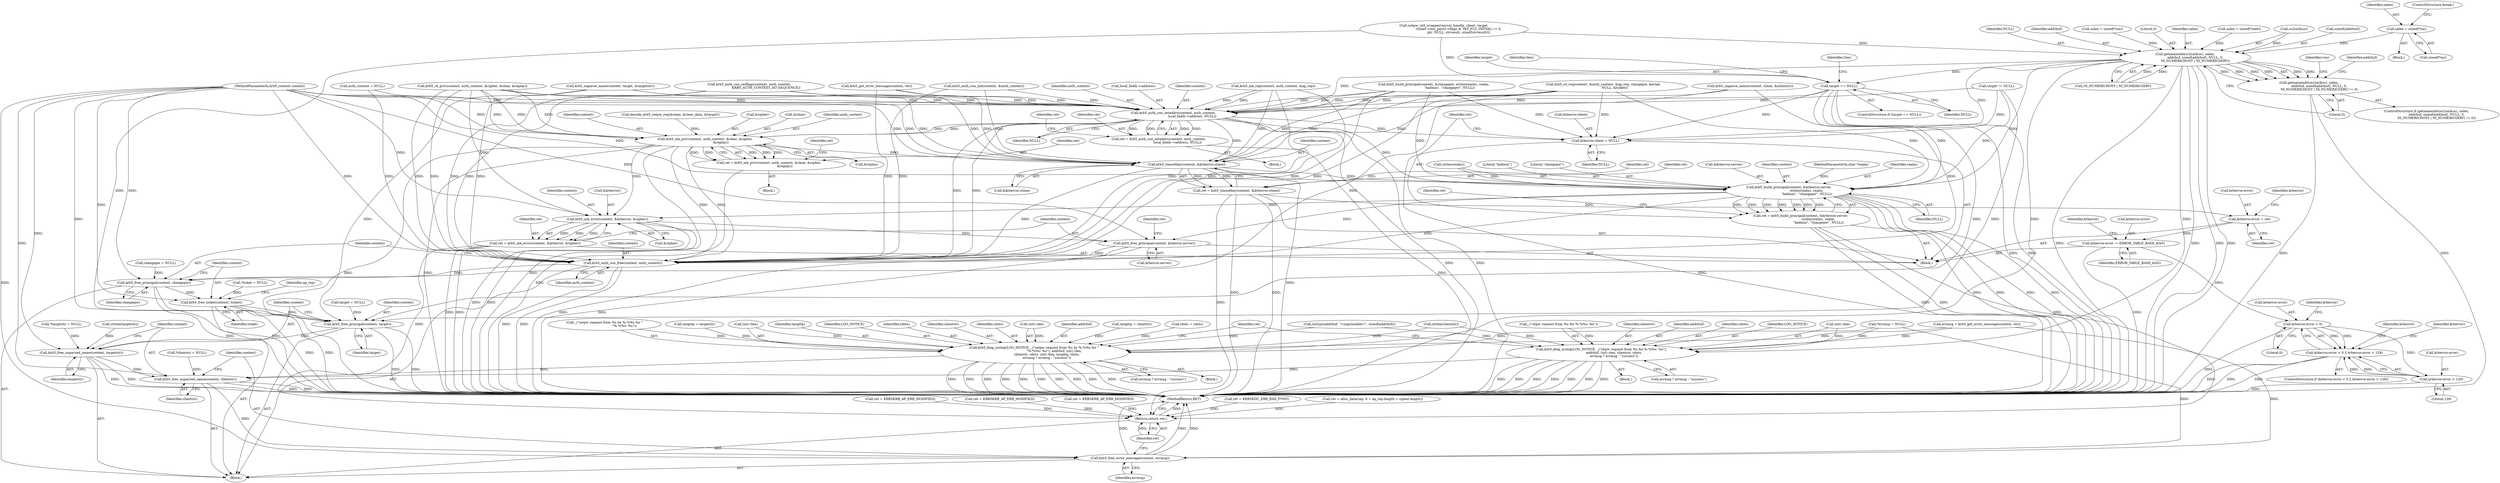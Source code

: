 digraph "0_krb5_cf1a0c411b2668c57c41e9c4efd15ba17b6b322c@API" {
"1000777" [label="(Call,salen = sizeof(*sa))"];
"1000785" [label="(Call,getnameinfo(ss2sa(&ss), salen,\n                    addrbuf, sizeof(addrbuf), NULL, 0,\n                    NI_NUMERICHOST | NI_NUMERICSERV))"];
"1000784" [label="(Call,getnameinfo(ss2sa(&ss), salen,\n                    addrbuf, sizeof(addrbuf), NULL, 0,\n                    NI_NUMERICHOST | NI_NUMERICSERV) != 0)"];
"1000813" [label="(Call,target == NULL)"];
"1000963" [label="(Call,krb5_auth_con_setaddrs(context, auth_context,\n                                     local_faddr->address, NULL))"];
"1000961" [label="(Call,ret = krb5_auth_con_setaddrs(context, auth_context,\n                                     local_faddr->address, NULL))"];
"1000985" [label="(Call,krb5_mk_priv(context, auth_context, &clear, &cipher,\n                               &replay))"];
"1000983" [label="(Call,ret = krb5_mk_priv(context, auth_context, &clear, &cipher,\n                               &replay))"];
"1001041" [label="(Call,krb5_timeofday(context, &krberror.stime))"];
"1001039" [label="(Call,ret = krb5_timeofday(context, &krberror.stime))"];
"1001050" [label="(Call,krberror.error = ret)"];
"1001055" [label="(Call,krberror.error -= ERROR_TABLE_BASE_krb5)"];
"1001062" [label="(Call,krberror.error < 0)"];
"1001061" [label="(Call,krberror.error < 0 || krberror.error > 128)"];
"1001067" [label="(Call,krberror.error > 128)"];
"1001258" [label="(Return,return ret;)"];
"1001084" [label="(Call,krb5_build_principal(context, &krberror.server,\n                                   strlen(realm), realm,\n                                   \"kadmin\", \"changepw\", NULL))"];
"1001082" [label="(Call,ret = krb5_build_principal(context, &krberror.server,\n                                   strlen(realm), realm,\n                                   \"kadmin\", \"changepw\", NULL))"];
"1001113" [label="(Call,krb5_mk_error(context, &krberror, &cipher))"];
"1001111" [label="(Call,ret = krb5_mk_error(context, &krberror, &cipher))"];
"1001119" [label="(Call,krb5_free_principal(context, krberror.server))"];
"1001225" [label="(Call,krb5_auth_con_free(context, auth_context))"];
"1001228" [label="(Call,krb5_free_principal(context, changepw))"];
"1001231" [label="(Call,krb5_free_ticket(context, ticket))"];
"1001246" [label="(Call,krb5_free_principal(context, target))"];
"1001249" [label="(Call,krb5_free_unparsed_name(context, targetstr))"];
"1001252" [label="(Call,krb5_free_unparsed_name(context, clientstr))"];
"1001255" [label="(Call,krb5_free_error_message(context, errmsg))"];
"1001077" [label="(Call,krberror.client = NULL)"];
"1000840" [label="(Call,krb5_klog_syslog(LOG_NOTICE, _(\"setpw request from %s by %.*s%s for \"\n                                       \"%.*s%s: %s\"), addrbuf, (int) clen,\n                         clientstr, cdots, (int) tlen, targetp, tdots,\n                         errmsg ? errmsg : \"success\"))"];
"1000861" [label="(Call,krb5_klog_syslog(LOG_NOTICE, _(\"chpw request from %s for %.*s%s: %s\"),\n                         addrbuf, (int) clen, clientstr, cdots,\n                         errmsg ? errmsg : \"success\"))"];
"1000830" [label="(Call,strlen(targetstr))"];
"1001259" [label="(Identifier,ret)"];
"1000799" [label="(Call,strlcpy(addrbuf, \"<unprintable>\", sizeof(addrbuf)))"];
"1001258" [label="(Return,return ret;)"];
"1000336" [label="(Call,ret = KRB5KRB_AP_ERR_MODIFIED)"];
"1001067" [label="(Call,krberror.error > 128)"];
"1001232" [label="(Identifier,context)"];
"1000965" [label="(Identifier,auth_context)"];
"1001085" [label="(Identifier,context)"];
"1001060" [label="(ControlStructure,if (krberror.error < 0 || krberror.error > 128))"];
"1000837" [label="(Call,targetp = clientstr)"];
"1000987" [label="(Identifier,auth_context)"];
"1001226" [label="(Identifier,context)"];
"1000984" [label="(Identifier,ret)"];
"1000986" [label="(Identifier,context)"];
"1000758" [label="(Call,salen = sizeof(*sin6))"];
"1001083" [label="(Identifier,ret)"];
"1000814" [label="(Identifier,target)"];
"1001231" [label="(Call,krb5_free_ticket(context, ticket))"];
"1001248" [label="(Identifier,target)"];
"1000174" [label="(Call,*targetstr = NULL)"];
"1001257" [label="(Identifier,errmsg)"];
"1000378" [label="(Call,krb5_auth_con_setflags(context, auth_context,\n                                 KRB5_AUTH_CONTEXT_DO_SEQUENCE))"];
"1000284" [label="(Call,ret = KRB5KDC_ERR_BAD_PVNO)"];
"1000124" [label="(MethodParameterIn,char *realm)"];
"1001011" [label="(Block,)"];
"1000992" [label="(Call,&replay)"];
"1000786" [label="(Call,ss2sa(&ss))"];
"1001064" [label="(Identifier,krberror)"];
"1001068" [label="(Call,krberror.error)"];
"1001078" [label="(Call,krberror.client)"];
"1000777" [label="(Call,salen = sizeof(*sa))"];
"1000656" [label="(Call,krb5_get_error_message(context, ret))"];
"1000840" [label="(Call,krb5_klog_syslog(LOG_NOTICE, _(\"setpw request from %s by %.*s%s for \"\n                                       \"%.*s%s: %s\"), addrbuf, (int) clen,\n                         clientstr, cdots, (int) tlen, targetp, tdots,\n                         errmsg ? errmsg : \"success\"))"];
"1000820" [label="(Call,tdots = cdots)"];
"1001117" [label="(Call,&cipher)"];
"1001097" [label="(Identifier,ret)"];
"1000966" [label="(Call,local_faddr->address)"];
"1001115" [label="(Call,&krberror)"];
"1000791" [label="(Call,sizeof(addrbuf))"];
"1000855" [label="(Call,errmsg ? errmsg : \"success\")"];
"1001057" [label="(Identifier,krberror)"];
"1000982" [label="(Block,)"];
"1001125" [label="(Identifier,ret)"];
"1001251" [label="(Identifier,targetstr)"];
"1001253" [label="(Identifier,context)"];
"1001079" [label="(Identifier,krberror)"];
"1000149" [label="(Call,auth_context = NULL)"];
"1001081" [label="(Identifier,NULL)"];
"1001249" [label="(Call,krb5_free_unparsed_name(context, targetstr))"];
"1001092" [label="(Identifier,realm)"];
"1000793" [label="(Identifier,NULL)"];
"1000790" [label="(Identifier,addrbuf)"];
"1001247" [label="(Identifier,context)"];
"1000784" [label="(Call,getnameinfo(ss2sa(&ss), salen,\n                    addrbuf, sizeof(addrbuf), NULL, 0,\n                    NI_NUMERICHOST | NI_NUMERICSERV) != 0)"];
"1001066" [label="(Literal,0)"];
"1001119" [label="(Call,krb5_free_principal(context, krberror.server))"];
"1000720" [label="(Call,salen = sizeof(*sin))"];
"1000559" [label="(Call,krb5_unparse_name(context, target, &targetstr))"];
"1000983" [label="(Call,ret = krb5_mk_priv(context, auth_context, &clear, &cipher,\n                               &replay))"];
"1000794" [label="(Literal,0)"];
"1000813" [label="(Call,target == NULL)"];
"1001225" [label="(Call,krb5_auth_con_free(context, auth_context))"];
"1000518" [label="(Call,decode_krb5_setpw_req(&clear, &clear_data, &target))"];
"1001233" [label="(Identifier,ticket)"];
"1000960" [label="(Block,)"];
"1001236" [label="(Identifier,ap_rep)"];
"1001255" [label="(Call,krb5_free_error_message(context, errmsg))"];
"1001055" [label="(Call,krberror.error -= ERROR_TABLE_BASE_krb5)"];
"1000969" [label="(Identifier,NULL)"];
"1000818" [label="(Identifier,tlen)"];
"1000842" [label="(Call,_(\"setpw request from %s by %.*s%s for \"\n                                       \"%.*s%s: %s\"))"];
"1001040" [label="(Identifier,ret)"];
"1000778" [label="(Identifier,salen)"];
"1001246" [label="(Call,krb5_free_principal(context, target))"];
"1000961" [label="(Call,ret = krb5_auth_con_setaddrs(context, auth_context,\n                                     local_faddr->address, NULL))"];
"1001071" [label="(Literal,128)"];
"1000808" [label="(Block,)"];
"1000995" [label="(Identifier,ret)"];
"1000869" [label="(Identifier,clientstr)"];
"1000861" [label="(Call,krb5_klog_syslog(LOG_NOTICE, _(\"chpw request from %s for %.*s%s: %s\"),\n                         addrbuf, (int) clen, clientstr, cdots,\n                         errmsg ? errmsg : \"success\"))"];
"1001050" [label="(Call,krberror.error = ret)"];
"1000963" [label="(Call,krb5_auth_con_setaddrs(context, auth_context,\n                                     local_faddr->address, NULL))"];
"1000823" [label="(Call,targetp = targetstr)"];
"1001256" [label="(Identifier,context)"];
"1000812" [label="(ControlStructure,if (target == NULL))"];
"1001254" [label="(Identifier,clientstr)"];
"1000850" [label="(Call,(int) tlen)"];
"1001095" [label="(Identifier,NULL)"];
"1000445" [label="(Call,krb5_mk_rep(context, auth_context, &ap_rep))"];
"1001056" [label="(Call,krberror.error)"];
"1001229" [label="(Identifier,context)"];
"1001041" [label="(Call,krb5_timeofday(context, &krberror.stime))"];
"1001252" [label="(Call,krb5_free_unparsed_name(context, clientstr))"];
"1000962" [label="(Identifier,ret)"];
"1000130" [label="(Block,)"];
"1001082" [label="(Call,ret = krb5_build_principal(context, &krberror.server,\n                                   strlen(realm), realm,\n                                   \"kadmin\", \"changepw\", NULL))"];
"1000865" [label="(Identifier,addrbuf)"];
"1000158" [label="(Call,target = NULL)"];
"1001042" [label="(Identifier,context)"];
"1000795" [label="(Call,NI_NUMERICHOST | NI_NUMERICSERV)"];
"1000985" [label="(Call,krb5_mk_priv(context, auth_context, &clear, &cipher,\n                               &replay))"];
"1001084" [label="(Call,krb5_build_principal(context, &krberror.server,\n                                   strlen(realm), realm,\n                                   \"kadmin\", \"changepw\", NULL))"];
"1000580" [label="(Call,krb5_unparse_name(context, client, &clientstr))"];
"1000815" [label="(Identifier,NULL)"];
"1001051" [label="(Call,krberror.error)"];
"1000876" [label="(Identifier,ret)"];
"1001111" [label="(Call,ret = krb5_mk_error(context, &krberror, &cipher))"];
"1001114" [label="(Identifier,context)"];
"1000162" [label="(Call,*ticket = NULL)"];
"1000860" [label="(Block,)"];
"1001063" [label="(Call,krberror.error)"];
"1000870" [label="(Identifier,cdots)"];
"1001061" [label="(Call,krberror.error < 0 || krberror.error > 128)"];
"1000988" [label="(Call,&clear)"];
"1000420" [label="(Call,krb5_rd_req(context, &auth_context, &ap_req, changepw, keytab,\n                      NULL, &ticket))"];
"1001127" [label="(Call,ret = alloc_data(rep, 6 + ap_rep.length + cipher.length))"];
"1000122" [label="(MethodParameterIn,krb5_context context)"];
"1001059" [label="(Identifier,ERROR_TABLE_BASE_krb5)"];
"1001048" [label="(Identifier,ret)"];
"1000964" [label="(Identifier,context)"];
"1001090" [label="(Call,strlen(realm))"];
"1001113" [label="(Call,krb5_mk_error(context, &krberror, &cipher))"];
"1001230" [label="(Identifier,changepw)"];
"1001121" [label="(Call,krberror.server)"];
"1000853" [label="(Identifier,targetp)"];
"1001120" [label="(Identifier,context)"];
"1000841" [label="(Identifier,LOG_NOTICE)"];
"1000854" [label="(Identifier,tdots)"];
"1001260" [label="(MethodReturn,RET)"];
"1000654" [label="(Call,errmsg = krb5_get_error_message(context, ret))"];
"1000848" [label="(Identifier,clientstr)"];
"1000765" [label="(Block,)"];
"1000396" [label="(Call,krb5_build_principal(context, &changepw, strlen(realm), realm,\n                               \"kadmin\", \"changepw\", NULL))"];
"1000782" [label="(ControlStructure,break;)"];
"1000360" [label="(Call,krb5_auth_con_init(context, &auth_context))"];
"1000153" [label="(Call,changepw = NULL)"];
"1000862" [label="(Identifier,LOG_NOTICE)"];
"1000553" [label="(Call,target != NULL)"];
"1001074" [label="(Identifier,krberror)"];
"1001228" [label="(Call,krb5_free_principal(context, changepw))"];
"1001093" [label="(Literal,\"kadmin\")"];
"1001043" [label="(Call,&krberror.stime)"];
"1000676" [label="(Call,strlen(clientstr))"];
"1000866" [label="(Call,(int) clen)"];
"1001227" [label="(Identifier,auth_context)"];
"1000170" [label="(Call,*clientstr = NULL)"];
"1001039" [label="(Call,ret = krb5_timeofday(context, &krberror.stime))"];
"1000482" [label="(Call,krb5_rd_priv(context, auth_context, &cipher, &clear, &replay))"];
"1000849" [label="(Identifier,cdots)"];
"1000871" [label="(Call,errmsg ? errmsg : \"success\")"];
"1001112" [label="(Identifier,ret)"];
"1000789" [label="(Identifier,salen)"];
"1000245" [label="(Call,ret = KRB5KRB_AP_ERR_MODIFIED)"];
"1000634" [label="(Call,schpw_util_wrapper(server_handle, client, target,\n                             (ticket->enc_part2->flags & TKT_FLG_INITIAL) != 0,\n                             ptr, NULL, strresult, sizeof(strresult)))"];
"1000863" [label="(Call,_(\"chpw request from %s for %.*s%s: %s\"))"];
"1001094" [label="(Literal,\"changepw\")"];
"1000203" [label="(Call,ret = KRB5KRB_AP_ERR_MODIFIED)"];
"1000845" [label="(Call,(int) clen)"];
"1001077" [label="(Call,krberror.client = NULL)"];
"1000800" [label="(Identifier,addrbuf)"];
"1000829" [label="(Identifier,tlen)"];
"1000798" [label="(Literal,0)"];
"1000785" [label="(Call,getnameinfo(ss2sa(&ss), salen,\n                    addrbuf, sizeof(addrbuf), NULL, 0,\n                    NI_NUMERICHOST | NI_NUMERICSERV))"];
"1000806" [label="(Identifier,vno)"];
"1000971" [label="(Identifier,ret)"];
"1000779" [label="(Call,sizeof(*sa))"];
"1000844" [label="(Identifier,addrbuf)"];
"1001054" [label="(Identifier,ret)"];
"1001062" [label="(Call,krberror.error < 0)"];
"1000783" [label="(ControlStructure,if (getnameinfo(ss2sa(&ss), salen,\n                    addrbuf, sizeof(addrbuf), NULL, 0,\n                    NI_NUMERICHOST | NI_NUMERICSERV) != 0))"];
"1000990" [label="(Call,&cipher)"];
"1000178" [label="(Call,*errmsg = NULL)"];
"1001069" [label="(Identifier,krberror)"];
"1001086" [label="(Call,&krberror.server)"];
"1001250" [label="(Identifier,context)"];
"1000777" -> "1000765"  [label="AST: "];
"1000777" -> "1000779"  [label="CFG: "];
"1000778" -> "1000777"  [label="AST: "];
"1000779" -> "1000777"  [label="AST: "];
"1000782" -> "1000777"  [label="CFG: "];
"1000777" -> "1000785"  [label="DDG: "];
"1000785" -> "1000784"  [label="AST: "];
"1000785" -> "1000795"  [label="CFG: "];
"1000786" -> "1000785"  [label="AST: "];
"1000789" -> "1000785"  [label="AST: "];
"1000790" -> "1000785"  [label="AST: "];
"1000791" -> "1000785"  [label="AST: "];
"1000793" -> "1000785"  [label="AST: "];
"1000794" -> "1000785"  [label="AST: "];
"1000795" -> "1000785"  [label="AST: "];
"1000798" -> "1000785"  [label="CFG: "];
"1000785" -> "1001260"  [label="DDG: "];
"1000785" -> "1001260"  [label="DDG: "];
"1000785" -> "1001260"  [label="DDG: "];
"1000785" -> "1001260"  [label="DDG: "];
"1000785" -> "1000784"  [label="DDG: "];
"1000785" -> "1000784"  [label="DDG: "];
"1000785" -> "1000784"  [label="DDG: "];
"1000785" -> "1000784"  [label="DDG: "];
"1000785" -> "1000784"  [label="DDG: "];
"1000785" -> "1000784"  [label="DDG: "];
"1000786" -> "1000785"  [label="DDG: "];
"1000720" -> "1000785"  [label="DDG: "];
"1000758" -> "1000785"  [label="DDG: "];
"1000634" -> "1000785"  [label="DDG: "];
"1000795" -> "1000785"  [label="DDG: "];
"1000795" -> "1000785"  [label="DDG: "];
"1000785" -> "1000813"  [label="DDG: "];
"1000785" -> "1000840"  [label="DDG: "];
"1000785" -> "1000861"  [label="DDG: "];
"1000785" -> "1000963"  [label="DDG: "];
"1000785" -> "1001077"  [label="DDG: "];
"1000785" -> "1001084"  [label="DDG: "];
"1000784" -> "1000783"  [label="AST: "];
"1000784" -> "1000798"  [label="CFG: "];
"1000798" -> "1000784"  [label="AST: "];
"1000800" -> "1000784"  [label="CFG: "];
"1000806" -> "1000784"  [label="CFG: "];
"1000784" -> "1001260"  [label="DDG: "];
"1000784" -> "1001260"  [label="DDG: "];
"1000813" -> "1000812"  [label="AST: "];
"1000813" -> "1000815"  [label="CFG: "];
"1000814" -> "1000813"  [label="AST: "];
"1000815" -> "1000813"  [label="AST: "];
"1000818" -> "1000813"  [label="CFG: "];
"1000829" -> "1000813"  [label="CFG: "];
"1000813" -> "1001260"  [label="DDG: "];
"1000813" -> "1001260"  [label="DDG: "];
"1000634" -> "1000813"  [label="DDG: "];
"1000813" -> "1000963"  [label="DDG: "];
"1000813" -> "1001077"  [label="DDG: "];
"1000813" -> "1001084"  [label="DDG: "];
"1000813" -> "1001246"  [label="DDG: "];
"1000963" -> "1000961"  [label="AST: "];
"1000963" -> "1000969"  [label="CFG: "];
"1000964" -> "1000963"  [label="AST: "];
"1000965" -> "1000963"  [label="AST: "];
"1000966" -> "1000963"  [label="AST: "];
"1000969" -> "1000963"  [label="AST: "];
"1000961" -> "1000963"  [label="CFG: "];
"1000963" -> "1001260"  [label="DDG: "];
"1000963" -> "1001260"  [label="DDG: "];
"1000963" -> "1000961"  [label="DDG: "];
"1000963" -> "1000961"  [label="DDG: "];
"1000963" -> "1000961"  [label="DDG: "];
"1000963" -> "1000961"  [label="DDG: "];
"1000360" -> "1000963"  [label="DDG: "];
"1000482" -> "1000963"  [label="DDG: "];
"1000482" -> "1000963"  [label="DDG: "];
"1000580" -> "1000963"  [label="DDG: "];
"1000559" -> "1000963"  [label="DDG: "];
"1000396" -> "1000963"  [label="DDG: "];
"1000396" -> "1000963"  [label="DDG: "];
"1000445" -> "1000963"  [label="DDG: "];
"1000445" -> "1000963"  [label="DDG: "];
"1000378" -> "1000963"  [label="DDG: "];
"1000378" -> "1000963"  [label="DDG: "];
"1000420" -> "1000963"  [label="DDG: "];
"1000420" -> "1000963"  [label="DDG: "];
"1000656" -> "1000963"  [label="DDG: "];
"1000122" -> "1000963"  [label="DDG: "];
"1000149" -> "1000963"  [label="DDG: "];
"1000553" -> "1000963"  [label="DDG: "];
"1000963" -> "1000985"  [label="DDG: "];
"1000963" -> "1000985"  [label="DDG: "];
"1000963" -> "1001041"  [label="DDG: "];
"1000963" -> "1001077"  [label="DDG: "];
"1000963" -> "1001084"  [label="DDG: "];
"1000963" -> "1001225"  [label="DDG: "];
"1000963" -> "1001225"  [label="DDG: "];
"1000961" -> "1000960"  [label="AST: "];
"1000962" -> "1000961"  [label="AST: "];
"1000971" -> "1000961"  [label="CFG: "];
"1000961" -> "1001260"  [label="DDG: "];
"1000985" -> "1000983"  [label="AST: "];
"1000985" -> "1000992"  [label="CFG: "];
"1000986" -> "1000985"  [label="AST: "];
"1000987" -> "1000985"  [label="AST: "];
"1000988" -> "1000985"  [label="AST: "];
"1000990" -> "1000985"  [label="AST: "];
"1000992" -> "1000985"  [label="AST: "];
"1000983" -> "1000985"  [label="CFG: "];
"1000985" -> "1001260"  [label="DDG: "];
"1000985" -> "1001260"  [label="DDG: "];
"1000985" -> "1001260"  [label="DDG: "];
"1000985" -> "1000983"  [label="DDG: "];
"1000985" -> "1000983"  [label="DDG: "];
"1000985" -> "1000983"  [label="DDG: "];
"1000985" -> "1000983"  [label="DDG: "];
"1000985" -> "1000983"  [label="DDG: "];
"1000122" -> "1000985"  [label="DDG: "];
"1000518" -> "1000985"  [label="DDG: "];
"1000482" -> "1000985"  [label="DDG: "];
"1000482" -> "1000985"  [label="DDG: "];
"1000482" -> "1000985"  [label="DDG: "];
"1000985" -> "1001041"  [label="DDG: "];
"1000985" -> "1001113"  [label="DDG: "];
"1000985" -> "1001225"  [label="DDG: "];
"1000985" -> "1001225"  [label="DDG: "];
"1000983" -> "1000982"  [label="AST: "];
"1000984" -> "1000983"  [label="AST: "];
"1000995" -> "1000983"  [label="CFG: "];
"1000983" -> "1001260"  [label="DDG: "];
"1001041" -> "1001039"  [label="AST: "];
"1001041" -> "1001043"  [label="CFG: "];
"1001042" -> "1001041"  [label="AST: "];
"1001043" -> "1001041"  [label="AST: "];
"1001039" -> "1001041"  [label="CFG: "];
"1001041" -> "1001260"  [label="DDG: "];
"1001041" -> "1001039"  [label="DDG: "];
"1001041" -> "1001039"  [label="DDG: "];
"1000360" -> "1001041"  [label="DDG: "];
"1000482" -> "1001041"  [label="DDG: "];
"1000580" -> "1001041"  [label="DDG: "];
"1000559" -> "1001041"  [label="DDG: "];
"1000396" -> "1001041"  [label="DDG: "];
"1000445" -> "1001041"  [label="DDG: "];
"1000378" -> "1001041"  [label="DDG: "];
"1000420" -> "1001041"  [label="DDG: "];
"1000656" -> "1001041"  [label="DDG: "];
"1000122" -> "1001041"  [label="DDG: "];
"1001041" -> "1001084"  [label="DDG: "];
"1001041" -> "1001225"  [label="DDG: "];
"1001039" -> "1001011"  [label="AST: "];
"1001040" -> "1001039"  [label="AST: "];
"1001048" -> "1001039"  [label="CFG: "];
"1001039" -> "1001260"  [label="DDG: "];
"1001039" -> "1001260"  [label="DDG: "];
"1001039" -> "1001050"  [label="DDG: "];
"1001039" -> "1001258"  [label="DDG: "];
"1001050" -> "1001011"  [label="AST: "];
"1001050" -> "1001054"  [label="CFG: "];
"1001051" -> "1001050"  [label="AST: "];
"1001054" -> "1001050"  [label="AST: "];
"1001057" -> "1001050"  [label="CFG: "];
"1001050" -> "1001055"  [label="DDG: "];
"1001055" -> "1001011"  [label="AST: "];
"1001055" -> "1001059"  [label="CFG: "];
"1001056" -> "1001055"  [label="AST: "];
"1001059" -> "1001055"  [label="AST: "];
"1001064" -> "1001055"  [label="CFG: "];
"1001055" -> "1001260"  [label="DDG: "];
"1001055" -> "1001062"  [label="DDG: "];
"1001062" -> "1001061"  [label="AST: "];
"1001062" -> "1001066"  [label="CFG: "];
"1001063" -> "1001062"  [label="AST: "];
"1001066" -> "1001062"  [label="AST: "];
"1001069" -> "1001062"  [label="CFG: "];
"1001061" -> "1001062"  [label="CFG: "];
"1001062" -> "1001260"  [label="DDG: "];
"1001062" -> "1001061"  [label="DDG: "];
"1001062" -> "1001061"  [label="DDG: "];
"1001062" -> "1001067"  [label="DDG: "];
"1001061" -> "1001060"  [label="AST: "];
"1001061" -> "1001067"  [label="CFG: "];
"1001067" -> "1001061"  [label="AST: "];
"1001074" -> "1001061"  [label="CFG: "];
"1001079" -> "1001061"  [label="CFG: "];
"1001061" -> "1001260"  [label="DDG: "];
"1001061" -> "1001260"  [label="DDG: "];
"1001061" -> "1001260"  [label="DDG: "];
"1001067" -> "1001061"  [label="DDG: "];
"1001067" -> "1001061"  [label="DDG: "];
"1001067" -> "1001071"  [label="CFG: "];
"1001068" -> "1001067"  [label="AST: "];
"1001071" -> "1001067"  [label="AST: "];
"1001067" -> "1001260"  [label="DDG: "];
"1001258" -> "1000130"  [label="AST: "];
"1001258" -> "1001259"  [label="CFG: "];
"1001259" -> "1001258"  [label="AST: "];
"1001260" -> "1001258"  [label="CFG: "];
"1001258" -> "1001260"  [label="DDG: "];
"1001259" -> "1001258"  [label="DDG: "];
"1001127" -> "1001258"  [label="DDG: "];
"1000245" -> "1001258"  [label="DDG: "];
"1000336" -> "1001258"  [label="DDG: "];
"1001082" -> "1001258"  [label="DDG: "];
"1000284" -> "1001258"  [label="DDG: "];
"1001111" -> "1001258"  [label="DDG: "];
"1000203" -> "1001258"  [label="DDG: "];
"1001084" -> "1001082"  [label="AST: "];
"1001084" -> "1001095"  [label="CFG: "];
"1001085" -> "1001084"  [label="AST: "];
"1001086" -> "1001084"  [label="AST: "];
"1001090" -> "1001084"  [label="AST: "];
"1001092" -> "1001084"  [label="AST: "];
"1001093" -> "1001084"  [label="AST: "];
"1001094" -> "1001084"  [label="AST: "];
"1001095" -> "1001084"  [label="AST: "];
"1001082" -> "1001084"  [label="CFG: "];
"1001084" -> "1001260"  [label="DDG: "];
"1001084" -> "1001260"  [label="DDG: "];
"1001084" -> "1001260"  [label="DDG: "];
"1001084" -> "1001260"  [label="DDG: "];
"1001084" -> "1001082"  [label="DDG: "];
"1001084" -> "1001082"  [label="DDG: "];
"1001084" -> "1001082"  [label="DDG: "];
"1001084" -> "1001082"  [label="DDG: "];
"1001084" -> "1001082"  [label="DDG: "];
"1001084" -> "1001082"  [label="DDG: "];
"1001084" -> "1001082"  [label="DDG: "];
"1000122" -> "1001084"  [label="DDG: "];
"1001090" -> "1001084"  [label="DDG: "];
"1000124" -> "1001084"  [label="DDG: "];
"1000420" -> "1001084"  [label="DDG: "];
"1000396" -> "1001084"  [label="DDG: "];
"1000553" -> "1001084"  [label="DDG: "];
"1001084" -> "1001113"  [label="DDG: "];
"1001084" -> "1001119"  [label="DDG: "];
"1001084" -> "1001225"  [label="DDG: "];
"1001082" -> "1001011"  [label="AST: "];
"1001083" -> "1001082"  [label="AST: "];
"1001097" -> "1001082"  [label="CFG: "];
"1001082" -> "1001260"  [label="DDG: "];
"1001082" -> "1001260"  [label="DDG: "];
"1001113" -> "1001111"  [label="AST: "];
"1001113" -> "1001117"  [label="CFG: "];
"1001114" -> "1001113"  [label="AST: "];
"1001115" -> "1001113"  [label="AST: "];
"1001117" -> "1001113"  [label="AST: "];
"1001111" -> "1001113"  [label="CFG: "];
"1001113" -> "1001260"  [label="DDG: "];
"1001113" -> "1001260"  [label="DDG: "];
"1001113" -> "1001111"  [label="DDG: "];
"1001113" -> "1001111"  [label="DDG: "];
"1001113" -> "1001111"  [label="DDG: "];
"1000122" -> "1001113"  [label="DDG: "];
"1000482" -> "1001113"  [label="DDG: "];
"1001113" -> "1001119"  [label="DDG: "];
"1001111" -> "1001011"  [label="AST: "];
"1001112" -> "1001111"  [label="AST: "];
"1001120" -> "1001111"  [label="CFG: "];
"1001111" -> "1001260"  [label="DDG: "];
"1001111" -> "1001260"  [label="DDG: "];
"1001119" -> "1001011"  [label="AST: "];
"1001119" -> "1001121"  [label="CFG: "];
"1001120" -> "1001119"  [label="AST: "];
"1001121" -> "1001119"  [label="AST: "];
"1001125" -> "1001119"  [label="CFG: "];
"1001119" -> "1001260"  [label="DDG: "];
"1001119" -> "1001260"  [label="DDG: "];
"1000122" -> "1001119"  [label="DDG: "];
"1001119" -> "1001225"  [label="DDG: "];
"1001225" -> "1000130"  [label="AST: "];
"1001225" -> "1001227"  [label="CFG: "];
"1001226" -> "1001225"  [label="AST: "];
"1001227" -> "1001225"  [label="AST: "];
"1001229" -> "1001225"  [label="CFG: "];
"1001225" -> "1001260"  [label="DDG: "];
"1001225" -> "1001260"  [label="DDG: "];
"1000360" -> "1001225"  [label="DDG: "];
"1000580" -> "1001225"  [label="DDG: "];
"1000559" -> "1001225"  [label="DDG: "];
"1000396" -> "1001225"  [label="DDG: "];
"1000482" -> "1001225"  [label="DDG: "];
"1000482" -> "1001225"  [label="DDG: "];
"1000445" -> "1001225"  [label="DDG: "];
"1000445" -> "1001225"  [label="DDG: "];
"1000378" -> "1001225"  [label="DDG: "];
"1000378" -> "1001225"  [label="DDG: "];
"1000420" -> "1001225"  [label="DDG: "];
"1000656" -> "1001225"  [label="DDG: "];
"1000122" -> "1001225"  [label="DDG: "];
"1000149" -> "1001225"  [label="DDG: "];
"1001225" -> "1001228"  [label="DDG: "];
"1001228" -> "1000130"  [label="AST: "];
"1001228" -> "1001230"  [label="CFG: "];
"1001229" -> "1001228"  [label="AST: "];
"1001230" -> "1001228"  [label="AST: "];
"1001232" -> "1001228"  [label="CFG: "];
"1001228" -> "1001260"  [label="DDG: "];
"1001228" -> "1001260"  [label="DDG: "];
"1000122" -> "1001228"  [label="DDG: "];
"1000420" -> "1001228"  [label="DDG: "];
"1000153" -> "1001228"  [label="DDG: "];
"1001228" -> "1001231"  [label="DDG: "];
"1001231" -> "1000130"  [label="AST: "];
"1001231" -> "1001233"  [label="CFG: "];
"1001232" -> "1001231"  [label="AST: "];
"1001233" -> "1001231"  [label="AST: "];
"1001236" -> "1001231"  [label="CFG: "];
"1001231" -> "1001260"  [label="DDG: "];
"1001231" -> "1001260"  [label="DDG: "];
"1000122" -> "1001231"  [label="DDG: "];
"1000162" -> "1001231"  [label="DDG: "];
"1001231" -> "1001246"  [label="DDG: "];
"1001246" -> "1000130"  [label="AST: "];
"1001246" -> "1001248"  [label="CFG: "];
"1001247" -> "1001246"  [label="AST: "];
"1001248" -> "1001246"  [label="AST: "];
"1001250" -> "1001246"  [label="CFG: "];
"1001246" -> "1001260"  [label="DDG: "];
"1001246" -> "1001260"  [label="DDG: "];
"1000122" -> "1001246"  [label="DDG: "];
"1000158" -> "1001246"  [label="DDG: "];
"1000553" -> "1001246"  [label="DDG: "];
"1000634" -> "1001246"  [label="DDG: "];
"1000559" -> "1001246"  [label="DDG: "];
"1001246" -> "1001249"  [label="DDG: "];
"1001249" -> "1000130"  [label="AST: "];
"1001249" -> "1001251"  [label="CFG: "];
"1001250" -> "1001249"  [label="AST: "];
"1001251" -> "1001249"  [label="AST: "];
"1001253" -> "1001249"  [label="CFG: "];
"1001249" -> "1001260"  [label="DDG: "];
"1001249" -> "1001260"  [label="DDG: "];
"1000122" -> "1001249"  [label="DDG: "];
"1000174" -> "1001249"  [label="DDG: "];
"1000830" -> "1001249"  [label="DDG: "];
"1001249" -> "1001252"  [label="DDG: "];
"1001252" -> "1000130"  [label="AST: "];
"1001252" -> "1001254"  [label="CFG: "];
"1001253" -> "1001252"  [label="AST: "];
"1001254" -> "1001252"  [label="AST: "];
"1001256" -> "1001252"  [label="CFG: "];
"1001252" -> "1001260"  [label="DDG: "];
"1001252" -> "1001260"  [label="DDG: "];
"1000122" -> "1001252"  [label="DDG: "];
"1000840" -> "1001252"  [label="DDG: "];
"1000170" -> "1001252"  [label="DDG: "];
"1000861" -> "1001252"  [label="DDG: "];
"1001252" -> "1001255"  [label="DDG: "];
"1001255" -> "1000130"  [label="AST: "];
"1001255" -> "1001257"  [label="CFG: "];
"1001256" -> "1001255"  [label="AST: "];
"1001257" -> "1001255"  [label="AST: "];
"1001259" -> "1001255"  [label="CFG: "];
"1001255" -> "1001260"  [label="DDG: "];
"1001255" -> "1001260"  [label="DDG: "];
"1001255" -> "1001260"  [label="DDG: "];
"1000122" -> "1001255"  [label="DDG: "];
"1000178" -> "1001255"  [label="DDG: "];
"1000654" -> "1001255"  [label="DDG: "];
"1001077" -> "1001011"  [label="AST: "];
"1001077" -> "1001081"  [label="CFG: "];
"1001078" -> "1001077"  [label="AST: "];
"1001081" -> "1001077"  [label="AST: "];
"1001083" -> "1001077"  [label="CFG: "];
"1001077" -> "1001260"  [label="DDG: "];
"1000420" -> "1001077"  [label="DDG: "];
"1000396" -> "1001077"  [label="DDG: "];
"1000553" -> "1001077"  [label="DDG: "];
"1000840" -> "1000808"  [label="AST: "];
"1000840" -> "1000855"  [label="CFG: "];
"1000841" -> "1000840"  [label="AST: "];
"1000842" -> "1000840"  [label="AST: "];
"1000844" -> "1000840"  [label="AST: "];
"1000845" -> "1000840"  [label="AST: "];
"1000848" -> "1000840"  [label="AST: "];
"1000849" -> "1000840"  [label="AST: "];
"1000850" -> "1000840"  [label="AST: "];
"1000853" -> "1000840"  [label="AST: "];
"1000854" -> "1000840"  [label="AST: "];
"1000855" -> "1000840"  [label="AST: "];
"1000876" -> "1000840"  [label="CFG: "];
"1000840" -> "1001260"  [label="DDG: "];
"1000840" -> "1001260"  [label="DDG: "];
"1000840" -> "1001260"  [label="DDG: "];
"1000840" -> "1001260"  [label="DDG: "];
"1000840" -> "1001260"  [label="DDG: "];
"1000840" -> "1001260"  [label="DDG: "];
"1000840" -> "1001260"  [label="DDG: "];
"1000840" -> "1001260"  [label="DDG: "];
"1000840" -> "1001260"  [label="DDG: "];
"1000840" -> "1001260"  [label="DDG: "];
"1000842" -> "1000840"  [label="DDG: "];
"1000799" -> "1000840"  [label="DDG: "];
"1000845" -> "1000840"  [label="DDG: "];
"1000676" -> "1000840"  [label="DDG: "];
"1000850" -> "1000840"  [label="DDG: "];
"1000837" -> "1000840"  [label="DDG: "];
"1000823" -> "1000840"  [label="DDG: "];
"1000820" -> "1000840"  [label="DDG: "];
"1000654" -> "1000840"  [label="DDG: "];
"1000178" -> "1000840"  [label="DDG: "];
"1000861" -> "1000860"  [label="AST: "];
"1000861" -> "1000871"  [label="CFG: "];
"1000862" -> "1000861"  [label="AST: "];
"1000863" -> "1000861"  [label="AST: "];
"1000865" -> "1000861"  [label="AST: "];
"1000866" -> "1000861"  [label="AST: "];
"1000869" -> "1000861"  [label="AST: "];
"1000870" -> "1000861"  [label="AST: "];
"1000871" -> "1000861"  [label="AST: "];
"1000876" -> "1000861"  [label="CFG: "];
"1000861" -> "1001260"  [label="DDG: "];
"1000861" -> "1001260"  [label="DDG: "];
"1000861" -> "1001260"  [label="DDG: "];
"1000861" -> "1001260"  [label="DDG: "];
"1000861" -> "1001260"  [label="DDG: "];
"1000861" -> "1001260"  [label="DDG: "];
"1000861" -> "1001260"  [label="DDG: "];
"1000863" -> "1000861"  [label="DDG: "];
"1000799" -> "1000861"  [label="DDG: "];
"1000866" -> "1000861"  [label="DDG: "];
"1000676" -> "1000861"  [label="DDG: "];
"1000654" -> "1000861"  [label="DDG: "];
"1000178" -> "1000861"  [label="DDG: "];
}
